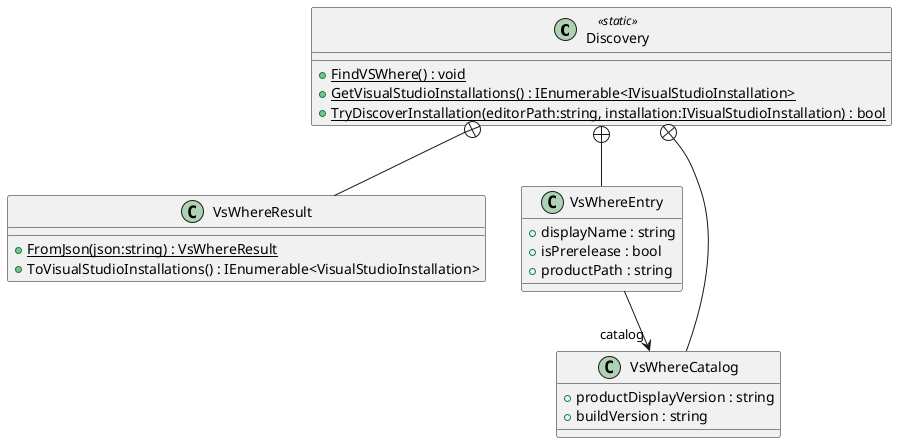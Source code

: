 @startuml
class Discovery <<static>> {
    + {static} FindVSWhere() : void
    + {static} GetVisualStudioInstallations() : IEnumerable<IVisualStudioInstallation>
    + {static} TryDiscoverInstallation(editorPath:string, installation:IVisualStudioInstallation) : bool
}
class VsWhereResult {
    + {static} FromJson(json:string) : VsWhereResult
    + ToVisualStudioInstallations() : IEnumerable<VisualStudioInstallation>
}
class VsWhereEntry {
    + displayName : string
    + isPrerelease : bool
    + productPath : string
}
class VsWhereCatalog {
    + productDisplayVersion : string
    + buildVersion : string
}
Discovery +-- VsWhereResult
Discovery +-- VsWhereEntry
VsWhereEntry --> "catalog" VsWhereCatalog
Discovery +-- VsWhereCatalog
@enduml
